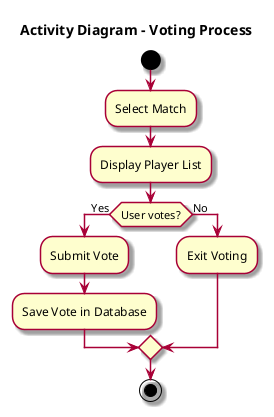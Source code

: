 @startuml
skin rose
title Activity Diagram - Voting Process

start
:Select Match;
:Display Player List;
if (User votes?) then (Yes)
  :Submit Vote;
  :Save Vote in Database;
else (No)
  :Exit Voting;
endif
stop
@enduml
